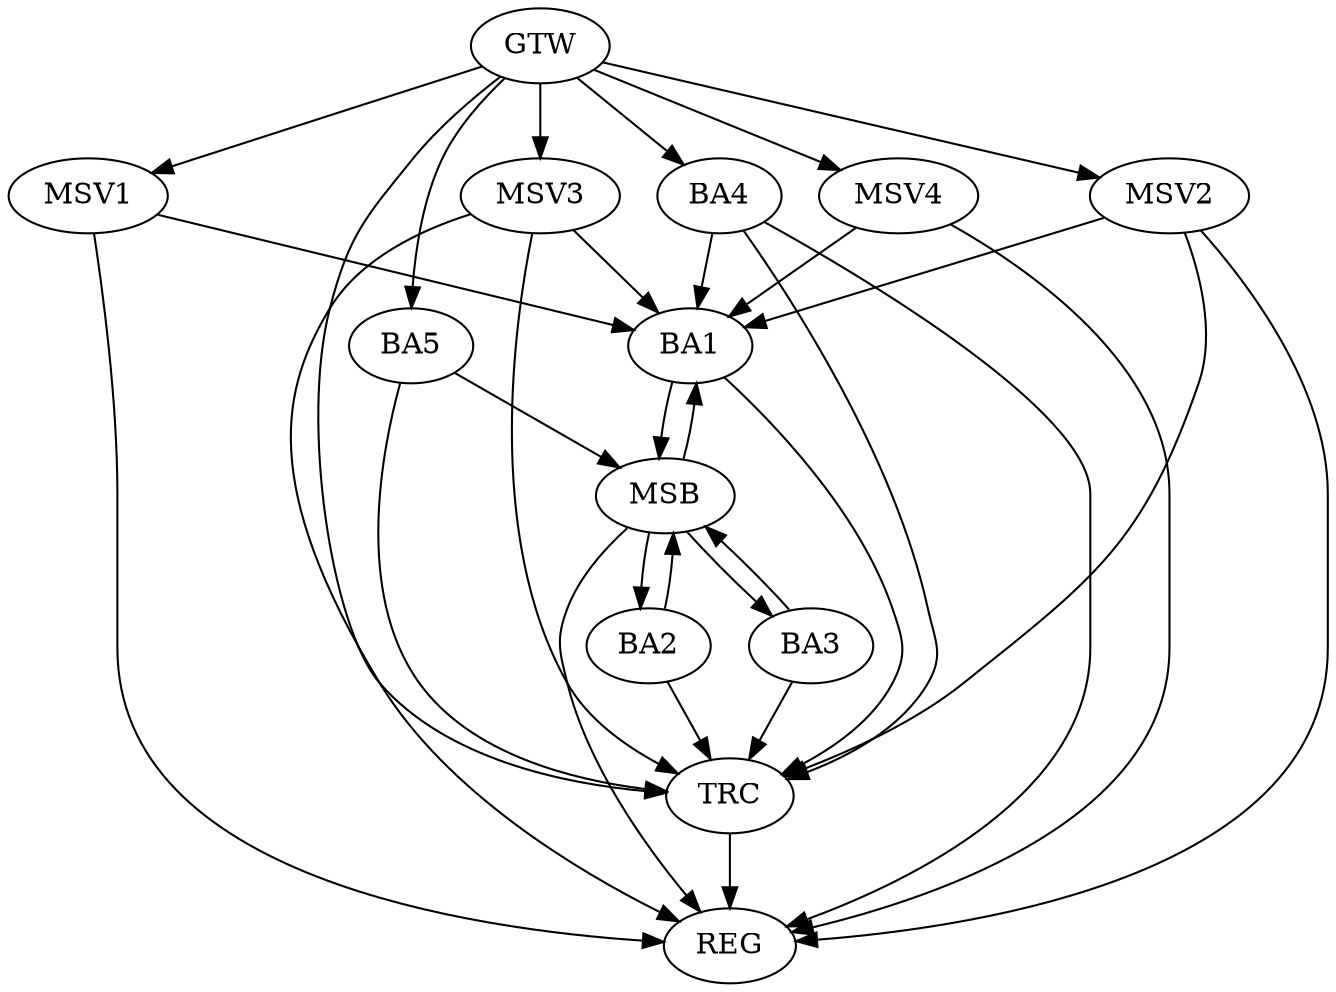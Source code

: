 strict digraph G {
  BA1 [ label="BA1" ];
  BA2 [ label="BA2" ];
  BA3 [ label="BA3" ];
  BA4 [ label="BA4" ];
  BA5 [ label="BA5" ];
  GTW [ label="GTW" ];
  REG [ label="REG" ];
  MSB [ label="MSB" ];
  TRC [ label="TRC" ];
  MSV1 [ label="MSV1" ];
  MSV2 [ label="MSV2" ];
  MSV3 [ label="MSV3" ];
  MSV4 [ label="MSV4" ];
  BA4 -> BA1;
  GTW -> BA4;
  GTW -> BA5;
  BA4 -> REG;
  BA1 -> MSB;
  MSB -> BA2;
  MSB -> REG;
  BA2 -> MSB;
  MSB -> BA1;
  BA3 -> MSB;
  BA5 -> MSB;
  MSB -> BA3;
  BA1 -> TRC;
  BA2 -> TRC;
  BA3 -> TRC;
  BA4 -> TRC;
  BA5 -> TRC;
  GTW -> TRC;
  TRC -> REG;
  MSV1 -> BA1;
  GTW -> MSV1;
  MSV1 -> REG;
  MSV2 -> BA1;
  GTW -> MSV2;
  MSV2 -> REG;
  MSV2 -> TRC;
  MSV3 -> BA1;
  GTW -> MSV3;
  MSV3 -> REG;
  MSV3 -> TRC;
  MSV4 -> BA1;
  GTW -> MSV4;
  MSV4 -> REG;
}
